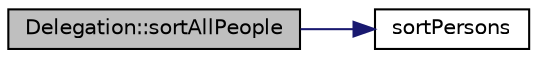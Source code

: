 digraph "Delegation::sortAllPeople"
{
 // LATEX_PDF_SIZE
  edge [fontname="Helvetica",fontsize="10",labelfontname="Helvetica",labelfontsize="10"];
  node [fontname="Helvetica",fontsize="10",shape=record];
  rankdir="LR";
  Node1 [label="Delegation::sortAllPeople",height=0.2,width=0.4,color="black", fillcolor="grey75", style="filled", fontcolor="black",tooltip=" "];
  Node1 -> Node2 [color="midnightblue",fontsize="10",style="solid",fontname="Helvetica"];
  Node2 [label="sortPersons",height=0.2,width=0.4,color="black", fillcolor="white", style="filled",URL="$auxiliar_8cpp.html#a6683d28abf29ba72ba35763c8c2dd92e",tooltip=" "];
}
